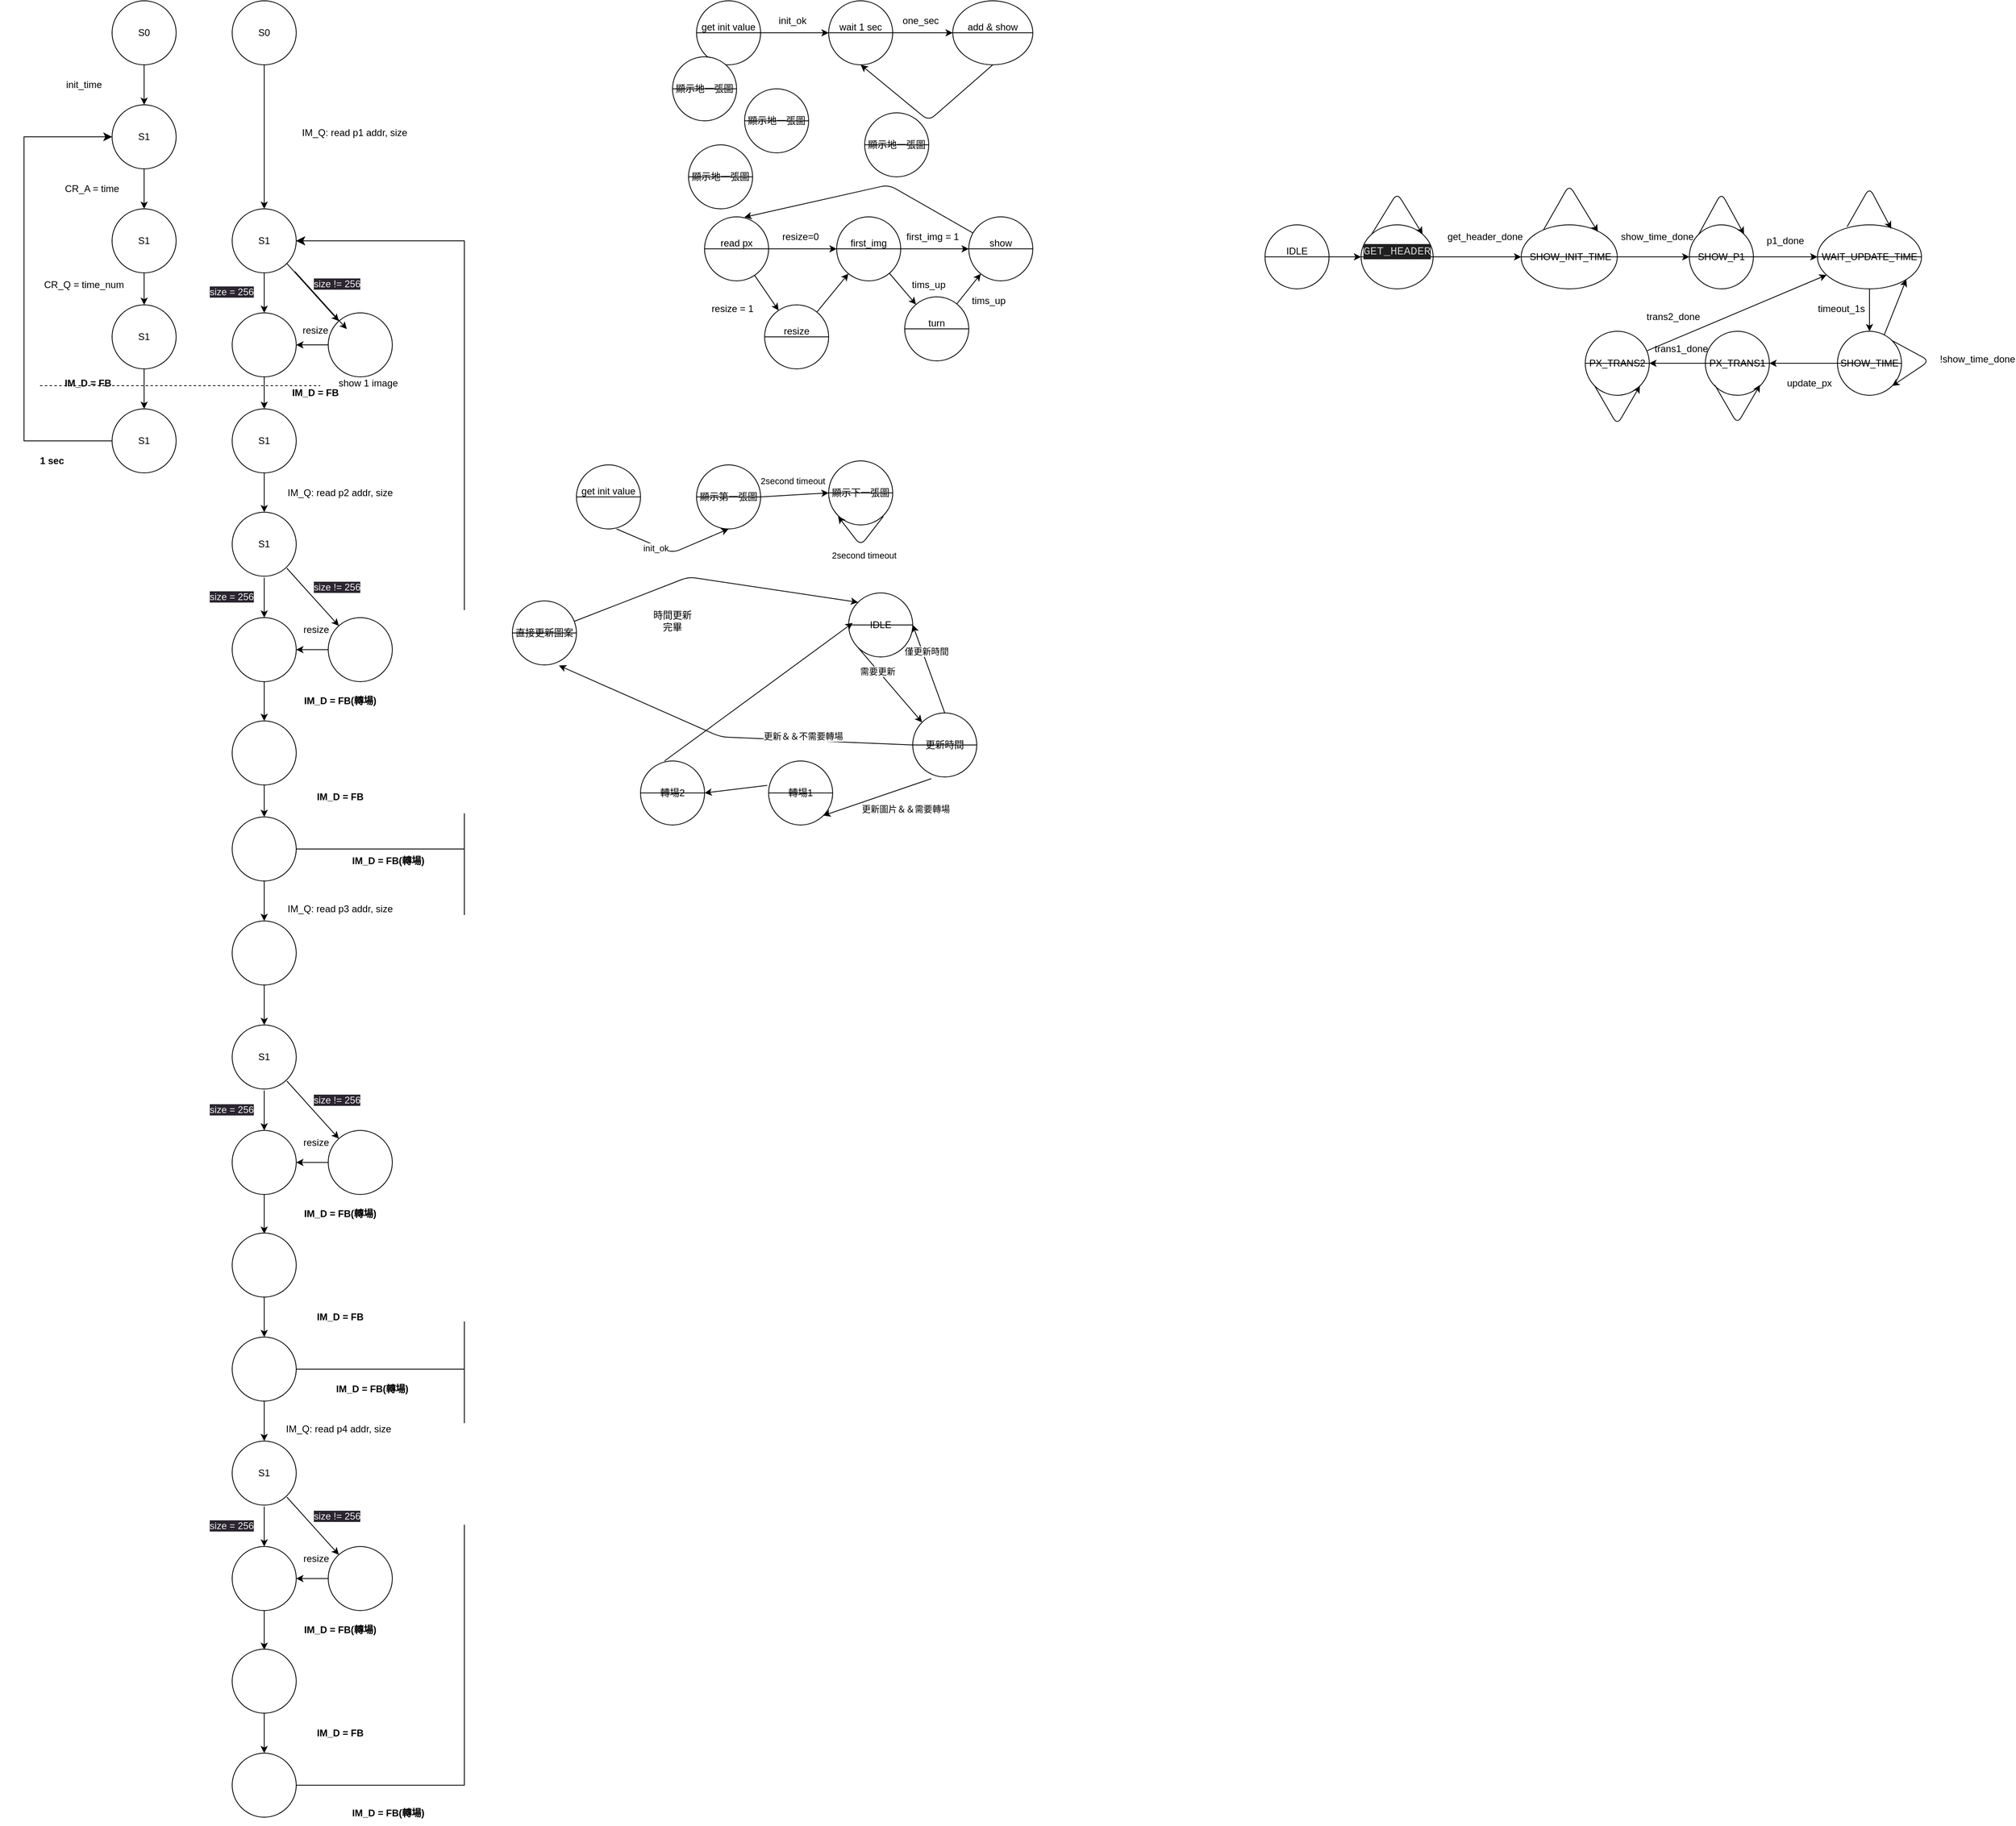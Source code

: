 <mxfile>
    <diagram id="hnw1SlXqg3iLBMmCQ3Hd" name="Page-1">
        <mxGraphModel dx="723" dy="571" grid="1" gridSize="10" guides="1" tooltips="1" connect="1" arrows="1" fold="1" page="1" pageScale="1" pageWidth="850" pageHeight="1100" math="0" shadow="0">
            <root>
                <mxCell id="0"/>
                <mxCell id="1" parent="0"/>
                <mxCell id="4" style="edgeStyle=none;html=1;exitX=0.5;exitY=1;exitDx=0;exitDy=0;" parent="1" source="2" target="3" edge="1">
                    <mxGeometry relative="1" as="geometry"/>
                </mxCell>
                <mxCell id="13" style="edgeStyle=none;html=1;exitX=0.5;exitY=1;exitDx=0;exitDy=0;" parent="1" source="192" target="12" edge="1">
                    <mxGeometry relative="1" as="geometry">
                        <mxPoint x="570" y="220" as="sourcePoint"/>
                    </mxGeometry>
                </mxCell>
                <mxCell id="190" value="" style="edgeStyle=none;html=1;" parent="1" source="2" edge="1">
                    <mxGeometry relative="1" as="geometry">
                        <mxPoint x="420.0" y="280" as="targetPoint"/>
                    </mxGeometry>
                </mxCell>
                <mxCell id="2" value="S0" style="ellipse;whiteSpace=wrap;html=1;aspect=fixed;" parent="1" vertex="1">
                    <mxGeometry x="380" y="120" width="80" height="80" as="geometry"/>
                </mxCell>
                <mxCell id="3" value="S1" style="ellipse;whiteSpace=wrap;html=1;aspect=fixed;" parent="1" vertex="1">
                    <mxGeometry x="380" y="250" width="80" height="80" as="geometry"/>
                </mxCell>
                <mxCell id="5" value="init_time" style="text;html=1;strokeColor=none;fillColor=none;align=center;verticalAlign=middle;whiteSpace=wrap;rounded=0;" parent="1" vertex="1">
                    <mxGeometry x="295" y="210" width="100" height="30" as="geometry"/>
                </mxCell>
                <mxCell id="6" style="edgeStyle=none;html=1;" parent="1" edge="1">
                    <mxGeometry relative="1" as="geometry">
                        <mxPoint x="420" y="330" as="sourcePoint"/>
                        <mxPoint x="420" y="380" as="targetPoint"/>
                    </mxGeometry>
                </mxCell>
                <mxCell id="7" value="CR_A = time" style="text;html=1;strokeColor=none;fillColor=none;align=center;verticalAlign=middle;whiteSpace=wrap;rounded=0;" parent="1" vertex="1">
                    <mxGeometry x="290" y="340" width="130" height="30" as="geometry"/>
                </mxCell>
                <mxCell id="10" style="edgeStyle=none;html=1;" parent="1" source="8" target="9" edge="1">
                    <mxGeometry relative="1" as="geometry"/>
                </mxCell>
                <mxCell id="8" value="S1" style="ellipse;whiteSpace=wrap;html=1;aspect=fixed;" parent="1" vertex="1">
                    <mxGeometry x="380" y="380" width="80" height="80" as="geometry"/>
                </mxCell>
                <mxCell id="217" value="" style="edgeStyle=none;html=1;" parent="1" source="9" target="215" edge="1">
                    <mxGeometry relative="1" as="geometry"/>
                </mxCell>
                <mxCell id="9" value="S1" style="ellipse;whiteSpace=wrap;html=1;aspect=fixed;" parent="1" vertex="1">
                    <mxGeometry x="380" y="500" width="80" height="80" as="geometry"/>
                </mxCell>
                <mxCell id="11" value="CR_Q = time_num" style="text;html=1;strokeColor=none;fillColor=none;align=center;verticalAlign=middle;whiteSpace=wrap;rounded=0;" parent="1" vertex="1">
                    <mxGeometry x="280" y="460" width="130" height="30" as="geometry"/>
                </mxCell>
                <mxCell id="15" style="edgeStyle=none;html=1;entryX=0.5;entryY=0;entryDx=0;entryDy=0;" parent="1" source="12" target="14" edge="1">
                    <mxGeometry relative="1" as="geometry"/>
                </mxCell>
                <mxCell id="27" style="edgeStyle=none;html=1;exitX=1;exitY=1;exitDx=0;exitDy=0;" parent="1" source="12" target="20" edge="1">
                    <mxGeometry relative="1" as="geometry"/>
                </mxCell>
                <mxCell id="12" value="S1" style="ellipse;whiteSpace=wrap;html=1;aspect=fixed;" parent="1" vertex="1">
                    <mxGeometry x="530" y="380" width="80" height="80" as="geometry"/>
                </mxCell>
                <mxCell id="77" value="" style="edgeStyle=none;html=1;" parent="1" source="14" target="75" edge="1">
                    <mxGeometry relative="1" as="geometry"/>
                </mxCell>
                <mxCell id="14" value="" style="ellipse;whiteSpace=wrap;html=1;aspect=fixed;" parent="1" vertex="1">
                    <mxGeometry x="530" y="510" width="80" height="80" as="geometry"/>
                </mxCell>
                <mxCell id="16" value="IM_Q: read p1 addr, size" style="text;html=1;strokeColor=none;fillColor=none;align=center;verticalAlign=middle;whiteSpace=wrap;rounded=0;" parent="1" vertex="1">
                    <mxGeometry x="608" y="270" width="150" height="30" as="geometry"/>
                </mxCell>
                <mxCell id="30" style="edgeStyle=none;html=1;exitX=0;exitY=0.5;exitDx=0;exitDy=0;entryX=1;entryY=0.5;entryDx=0;entryDy=0;" parent="1" source="20" target="14" edge="1">
                    <mxGeometry relative="1" as="geometry"/>
                </mxCell>
                <mxCell id="20" value="" style="ellipse;whiteSpace=wrap;html=1;aspect=fixed;" parent="1" vertex="1">
                    <mxGeometry x="650" y="510" width="80" height="80" as="geometry"/>
                </mxCell>
                <mxCell id="26" value="&lt;span style=&quot;color: rgb(240, 240, 240); font-family: Helvetica; font-size: 12px; font-style: normal; font-variant-ligatures: normal; font-variant-caps: normal; font-weight: 400; letter-spacing: normal; orphans: 2; text-align: center; text-indent: 0px; text-transform: none; widows: 2; word-spacing: 0px; -webkit-text-stroke-width: 0px; background-color: rgb(42, 37, 47); text-decoration-thickness: initial; text-decoration-style: initial; text-decoration-color: initial; float: none; display: inline !important;&quot;&gt;size = 256&lt;/span&gt;" style="text;whiteSpace=wrap;html=1;fillColor=none;" parent="1" vertex="1">
                    <mxGeometry x="500" y="470" width="60" height="30" as="geometry"/>
                </mxCell>
                <mxCell id="28" value="&lt;span style=&quot;color: rgb(240, 240, 240); font-family: Helvetica; font-size: 12px; font-style: normal; font-variant-ligatures: normal; font-variant-caps: normal; font-weight: 400; letter-spacing: normal; orphans: 2; text-align: center; text-indent: 0px; text-transform: none; widows: 2; word-spacing: 0px; -webkit-text-stroke-width: 0px; background-color: rgb(42, 37, 47); text-decoration-thickness: initial; text-decoration-style: initial; text-decoration-color: initial; float: none; display: inline !important;&quot;&gt;size != 256&lt;/span&gt;" style="text;whiteSpace=wrap;html=1;fillColor=none;" parent="1" vertex="1">
                    <mxGeometry x="630" y="460" width="70" height="30" as="geometry"/>
                </mxCell>
                <mxCell id="38" value="" style="endArrow=none;dashed=1;html=1;" parent="1" edge="1">
                    <mxGeometry width="50" height="50" relative="1" as="geometry">
                        <mxPoint x="290" y="601" as="sourcePoint"/>
                        <mxPoint x="640" y="601" as="targetPoint"/>
                    </mxGeometry>
                </mxCell>
                <mxCell id="39" value="show 1 image" style="text;html=1;strokeColor=none;fillColor=none;align=center;verticalAlign=middle;whiteSpace=wrap;rounded=0;" parent="1" vertex="1">
                    <mxGeometry x="610" y="583" width="180" height="30" as="geometry"/>
                </mxCell>
                <mxCell id="44" value="IM_D = FB" style="text;html=1;strokeColor=none;fillColor=none;align=center;verticalAlign=middle;whiteSpace=wrap;rounded=0;fontStyle=1" parent="1" vertex="1">
                    <mxGeometry x="569" y="590" width="130" height="40" as="geometry"/>
                </mxCell>
                <mxCell id="45" value="IM_D = FB" style="text;html=1;strokeColor=none;fillColor=none;align=center;verticalAlign=middle;whiteSpace=wrap;rounded=0;fontStyle=1" parent="1" vertex="1">
                    <mxGeometry x="285" y="583" width="130" height="30" as="geometry"/>
                </mxCell>
                <mxCell id="63" value="S1" style="ellipse;whiteSpace=wrap;html=1;aspect=fixed;" parent="1" vertex="1">
                    <mxGeometry x="530" y="759.14" width="80" height="80" as="geometry"/>
                </mxCell>
                <mxCell id="64" value="IM_Q: read p2 addr, size" style="text;html=1;strokeColor=none;fillColor=none;align=center;verticalAlign=middle;whiteSpace=wrap;rounded=0;" parent="1" vertex="1">
                    <mxGeometry x="590" y="720" width="150" height="30" as="geometry"/>
                </mxCell>
                <mxCell id="65" style="edgeStyle=none;html=1;entryX=0.5;entryY=0;entryDx=0;entryDy=0;" parent="1" target="67" edge="1">
                    <mxGeometry relative="1" as="geometry">
                        <mxPoint x="570.0" y="840.86" as="sourcePoint"/>
                    </mxGeometry>
                </mxCell>
                <mxCell id="66" style="edgeStyle=none;html=1;exitX=1;exitY=1;exitDx=0;exitDy=0;" parent="1" target="69" edge="1">
                    <mxGeometry relative="1" as="geometry">
                        <mxPoint x="598.284" y="829.144" as="sourcePoint"/>
                    </mxGeometry>
                </mxCell>
                <mxCell id="80" value="" style="edgeStyle=none;html=1;" parent="1" source="67" target="78" edge="1">
                    <mxGeometry relative="1" as="geometry"/>
                </mxCell>
                <mxCell id="67" value="" style="ellipse;whiteSpace=wrap;html=1;aspect=fixed;" parent="1" vertex="1">
                    <mxGeometry x="530" y="890.86" width="80" height="80" as="geometry"/>
                </mxCell>
                <mxCell id="68" style="edgeStyle=none;html=1;exitX=0;exitY=0.5;exitDx=0;exitDy=0;entryX=1;entryY=0.5;entryDx=0;entryDy=0;" parent="1" source="69" target="67" edge="1">
                    <mxGeometry relative="1" as="geometry"/>
                </mxCell>
                <mxCell id="69" value="" style="ellipse;whiteSpace=wrap;html=1;aspect=fixed;" parent="1" vertex="1">
                    <mxGeometry x="650" y="890.86" width="80" height="80" as="geometry"/>
                </mxCell>
                <mxCell id="70" value="resize" style="text;html=1;strokeColor=none;fillColor=none;align=center;verticalAlign=middle;whiteSpace=wrap;rounded=0;" parent="1" vertex="1">
                    <mxGeometry x="600" y="890.86" width="70" height="30" as="geometry"/>
                </mxCell>
                <mxCell id="71" value="&lt;span style=&quot;color: rgb(240, 240, 240); font-family: Helvetica; font-size: 12px; font-style: normal; font-variant-ligatures: normal; font-variant-caps: normal; font-weight: 400; letter-spacing: normal; orphans: 2; text-align: center; text-indent: 0px; text-transform: none; widows: 2; word-spacing: 0px; -webkit-text-stroke-width: 0px; background-color: rgb(42, 37, 47); text-decoration-thickness: initial; text-decoration-style: initial; text-decoration-color: initial; float: none; display: inline !important;&quot;&gt;size = 256&lt;/span&gt;" style="text;whiteSpace=wrap;html=1;fillColor=none;" parent="1" vertex="1">
                    <mxGeometry x="500" y="850.86" width="60" height="30" as="geometry"/>
                </mxCell>
                <mxCell id="72" value="&lt;span style=&quot;color: rgb(240, 240, 240); font-family: Helvetica; font-size: 12px; font-style: normal; font-variant-ligatures: normal; font-variant-caps: normal; font-weight: 400; letter-spacing: normal; orphans: 2; text-align: center; text-indent: 0px; text-transform: none; widows: 2; word-spacing: 0px; -webkit-text-stroke-width: 0px; background-color: rgb(42, 37, 47); text-decoration-thickness: initial; text-decoration-style: initial; text-decoration-color: initial; float: none; display: inline !important;&quot;&gt;size != 256&lt;/span&gt;" style="text;whiteSpace=wrap;html=1;fillColor=none;" parent="1" vertex="1">
                    <mxGeometry x="630" y="839.14" width="70" height="30" as="geometry"/>
                </mxCell>
                <mxCell id="76" value="" style="edgeStyle=none;html=1;" parent="1" source="75" target="63" edge="1">
                    <mxGeometry relative="1" as="geometry"/>
                </mxCell>
                <mxCell id="75" value="S1" style="ellipse;whiteSpace=wrap;html=1;aspect=fixed;" parent="1" vertex="1">
                    <mxGeometry x="530" y="630" width="80" height="80" as="geometry"/>
                </mxCell>
                <mxCell id="82" value="" style="edgeStyle=none;html=1;" parent="1" source="78" target="79" edge="1">
                    <mxGeometry relative="1" as="geometry"/>
                </mxCell>
                <mxCell id="78" value="" style="ellipse;whiteSpace=wrap;html=1;aspect=fixed;" parent="1" vertex="1">
                    <mxGeometry x="530" y="1020" width="80" height="80" as="geometry"/>
                </mxCell>
                <mxCell id="92" value="" style="edgeStyle=none;html=1;entryX=0.5;entryY=0;entryDx=0;entryDy=0;" parent="1" source="79" target="90" edge="1">
                    <mxGeometry relative="1" as="geometry"/>
                </mxCell>
                <mxCell id="79" value="" style="ellipse;whiteSpace=wrap;html=1;aspect=fixed;direction=south;" parent="1" vertex="1">
                    <mxGeometry x="530" y="1140" width="80" height="80" as="geometry"/>
                </mxCell>
                <mxCell id="81" value="&lt;span style=&quot;font-weight: 700;&quot;&gt;IM_D = FB(轉場)&lt;/span&gt;" style="text;html=1;strokeColor=none;fillColor=none;align=center;verticalAlign=middle;whiteSpace=wrap;rounded=0;" parent="1" vertex="1">
                    <mxGeometry x="590" y="980" width="150" height="30" as="geometry"/>
                </mxCell>
                <mxCell id="83" value="&lt;span style=&quot;font-weight: 700;&quot;&gt;IM_D = FB&lt;/span&gt;" style="text;html=1;strokeColor=none;fillColor=none;align=center;verticalAlign=middle;whiteSpace=wrap;rounded=0;" parent="1" vertex="1">
                    <mxGeometry x="590" y="1100" width="150" height="30" as="geometry"/>
                </mxCell>
                <mxCell id="88" value="" style="edgeStyle=elbowEdgeStyle;elbow=horizontal;endArrow=classic;html=1;curved=0;rounded=0;endSize=8;startSize=8;entryX=1;entryY=0.5;entryDx=0;entryDy=0;" parent="1" target="12" edge="1">
                    <mxGeometry width="50" height="50" relative="1" as="geometry">
                        <mxPoint x="610" y="1180" as="sourcePoint"/>
                        <mxPoint x="660" y="1130" as="targetPoint"/>
                        <Array as="points">
                            <mxPoint x="820" y="1160"/>
                        </Array>
                    </mxGeometry>
                </mxCell>
                <mxCell id="116" value="" style="edgeStyle=none;html=1;" parent="1" source="90" target="105" edge="1">
                    <mxGeometry relative="1" as="geometry"/>
                </mxCell>
                <mxCell id="90" value="" style="ellipse;whiteSpace=wrap;html=1;aspect=fixed;" parent="1" vertex="1">
                    <mxGeometry x="530" y="1270" width="80" height="80" as="geometry"/>
                </mxCell>
                <mxCell id="91" value="IM_Q: read p3 addr, size" style="text;html=1;strokeColor=none;fillColor=none;align=center;verticalAlign=middle;whiteSpace=wrap;rounded=0;" parent="1" vertex="1">
                    <mxGeometry x="590" y="1240" width="150" height="30" as="geometry"/>
                </mxCell>
                <mxCell id="94" style="edgeStyle=none;html=1;exitX=1;exitY=1;exitDx=0;exitDy=0;" parent="1" edge="1">
                    <mxGeometry relative="1" as="geometry">
                        <mxPoint x="608.284" y="458.284" as="sourcePoint"/>
                        <mxPoint x="673.215" y="530.292" as="targetPoint"/>
                    </mxGeometry>
                </mxCell>
                <mxCell id="96" style="edgeStyle=none;html=1;exitX=0;exitY=0.5;exitDx=0;exitDy=0;entryX=1;entryY=0.5;entryDx=0;entryDy=0;" parent="1" edge="1">
                    <mxGeometry relative="1" as="geometry">
                        <mxPoint x="620.0" y="430" as="targetPoint"/>
                    </mxGeometry>
                </mxCell>
                <mxCell id="98" value="resize" style="text;html=1;strokeColor=none;fillColor=none;align=center;verticalAlign=middle;whiteSpace=wrap;rounded=0;" parent="1" vertex="1">
                    <mxGeometry x="599" y="517" width="70" height="30" as="geometry"/>
                </mxCell>
                <mxCell id="105" value="S1" style="ellipse;whiteSpace=wrap;html=1;aspect=fixed;" parent="1" vertex="1">
                    <mxGeometry x="530" y="1400" width="80" height="80" as="geometry"/>
                </mxCell>
                <mxCell id="106" style="edgeStyle=none;html=1;entryX=0.5;entryY=0;entryDx=0;entryDy=0;" parent="1" target="109" edge="1">
                    <mxGeometry relative="1" as="geometry">
                        <mxPoint x="570.0" y="1481.72" as="sourcePoint"/>
                    </mxGeometry>
                </mxCell>
                <mxCell id="107" style="edgeStyle=none;html=1;exitX=1;exitY=1;exitDx=0;exitDy=0;" parent="1" target="111" edge="1">
                    <mxGeometry relative="1" as="geometry">
                        <mxPoint x="598.284" y="1470.004" as="sourcePoint"/>
                    </mxGeometry>
                </mxCell>
                <mxCell id="108" value="" style="edgeStyle=none;html=1;" parent="1" source="109" edge="1">
                    <mxGeometry relative="1" as="geometry">
                        <mxPoint x="570.0" y="1660.86" as="targetPoint"/>
                    </mxGeometry>
                </mxCell>
                <mxCell id="109" value="" style="ellipse;whiteSpace=wrap;html=1;aspect=fixed;" parent="1" vertex="1">
                    <mxGeometry x="530" y="1531.72" width="80" height="80" as="geometry"/>
                </mxCell>
                <mxCell id="110" style="edgeStyle=none;html=1;exitX=0;exitY=0.5;exitDx=0;exitDy=0;entryX=1;entryY=0.5;entryDx=0;entryDy=0;" parent="1" source="111" target="109" edge="1">
                    <mxGeometry relative="1" as="geometry"/>
                </mxCell>
                <mxCell id="111" value="" style="ellipse;whiteSpace=wrap;html=1;aspect=fixed;" parent="1" vertex="1">
                    <mxGeometry x="650" y="1531.72" width="80" height="80" as="geometry"/>
                </mxCell>
                <mxCell id="112" value="resize" style="text;html=1;strokeColor=none;fillColor=none;align=center;verticalAlign=middle;whiteSpace=wrap;rounded=0;" parent="1" vertex="1">
                    <mxGeometry x="600" y="1531.72" width="70" height="30" as="geometry"/>
                </mxCell>
                <mxCell id="113" value="&lt;span style=&quot;color: rgb(240, 240, 240); font-family: Helvetica; font-size: 12px; font-style: normal; font-variant-ligatures: normal; font-variant-caps: normal; font-weight: 400; letter-spacing: normal; orphans: 2; text-align: center; text-indent: 0px; text-transform: none; widows: 2; word-spacing: 0px; -webkit-text-stroke-width: 0px; background-color: rgb(42, 37, 47); text-decoration-thickness: initial; text-decoration-style: initial; text-decoration-color: initial; float: none; display: inline !important;&quot;&gt;size = 256&lt;/span&gt;" style="text;whiteSpace=wrap;html=1;fillColor=none;" parent="1" vertex="1">
                    <mxGeometry x="500" y="1491.72" width="60" height="30" as="geometry"/>
                </mxCell>
                <mxCell id="114" value="&lt;span style=&quot;color: rgb(240, 240, 240); font-family: Helvetica; font-size: 12px; font-style: normal; font-variant-ligatures: normal; font-variant-caps: normal; font-weight: 400; letter-spacing: normal; orphans: 2; text-align: center; text-indent: 0px; text-transform: none; widows: 2; word-spacing: 0px; -webkit-text-stroke-width: 0px; background-color: rgb(42, 37, 47); text-decoration-thickness: initial; text-decoration-style: initial; text-decoration-color: initial; float: none; display: inline !important;&quot;&gt;size != 256&lt;/span&gt;" style="text;whiteSpace=wrap;html=1;fillColor=none;" parent="1" vertex="1">
                    <mxGeometry x="630" y="1480" width="70" height="30" as="geometry"/>
                </mxCell>
                <mxCell id="115" value="&lt;span style=&quot;font-weight: 700;&quot;&gt;IM_D = FB(轉場)&lt;/span&gt;" style="text;html=1;strokeColor=none;fillColor=none;align=center;verticalAlign=middle;whiteSpace=wrap;rounded=0;" parent="1" vertex="1">
                    <mxGeometry x="590" y="1620.86" width="150" height="30" as="geometry"/>
                </mxCell>
                <mxCell id="120" value="" style="edgeStyle=none;html=1;" parent="1" source="117" target="118" edge="1">
                    <mxGeometry relative="1" as="geometry"/>
                </mxCell>
                <mxCell id="117" value="" style="ellipse;whiteSpace=wrap;html=1;aspect=fixed;" parent="1" vertex="1">
                    <mxGeometry x="530" y="1660" width="80" height="80" as="geometry"/>
                </mxCell>
                <mxCell id="118" value="" style="ellipse;whiteSpace=wrap;html=1;aspect=fixed;direction=south;" parent="1" vertex="1">
                    <mxGeometry x="530" y="1790" width="80" height="80" as="geometry"/>
                </mxCell>
                <mxCell id="119" value="&lt;span style=&quot;font-weight: 700;&quot;&gt;IM_D = FB&lt;/span&gt;" style="text;html=1;strokeColor=none;fillColor=none;align=center;verticalAlign=middle;whiteSpace=wrap;rounded=0;" parent="1" vertex="1">
                    <mxGeometry x="590" y="1750" width="150" height="30" as="geometry"/>
                </mxCell>
                <mxCell id="123" value="" style="edgeStyle=elbowEdgeStyle;elbow=horizontal;endArrow=classic;html=1;curved=0;rounded=0;endSize=8;startSize=8;entryX=1;entryY=0.5;entryDx=0;entryDy=0;" parent="1" target="12" edge="1">
                    <mxGeometry width="50" height="50" relative="1" as="geometry">
                        <mxPoint x="610" y="1830" as="sourcePoint"/>
                        <mxPoint x="660" y="1780" as="targetPoint"/>
                        <Array as="points">
                            <mxPoint x="820" y="1810"/>
                        </Array>
                    </mxGeometry>
                </mxCell>
                <mxCell id="170" value="" style="edgeStyle=none;html=1;" parent="1" target="173" edge="1">
                    <mxGeometry relative="1" as="geometry">
                        <mxPoint x="570" y="1870" as="sourcePoint"/>
                    </mxGeometry>
                </mxCell>
                <mxCell id="172" value="IM_Q: read p4 addr, size" style="text;html=1;strokeColor=none;fillColor=none;align=center;verticalAlign=middle;whiteSpace=wrap;rounded=0;" parent="1" vertex="1">
                    <mxGeometry x="588" y="1890" width="150" height="30" as="geometry"/>
                </mxCell>
                <mxCell id="173" value="S1" style="ellipse;whiteSpace=wrap;html=1;aspect=fixed;" parent="1" vertex="1">
                    <mxGeometry x="530" y="1920" width="80" height="80" as="geometry"/>
                </mxCell>
                <mxCell id="174" style="edgeStyle=none;html=1;entryX=0.5;entryY=0;entryDx=0;entryDy=0;" parent="1" target="177" edge="1">
                    <mxGeometry relative="1" as="geometry">
                        <mxPoint x="570.0" y="2001.72" as="sourcePoint"/>
                    </mxGeometry>
                </mxCell>
                <mxCell id="175" style="edgeStyle=none;html=1;exitX=1;exitY=1;exitDx=0;exitDy=0;" parent="1" target="179" edge="1">
                    <mxGeometry relative="1" as="geometry">
                        <mxPoint x="598.284" y="1990.004" as="sourcePoint"/>
                    </mxGeometry>
                </mxCell>
                <mxCell id="176" value="" style="edgeStyle=none;html=1;" parent="1" source="177" edge="1">
                    <mxGeometry relative="1" as="geometry">
                        <mxPoint x="570.0" y="2180.86" as="targetPoint"/>
                    </mxGeometry>
                </mxCell>
                <mxCell id="177" value="" style="ellipse;whiteSpace=wrap;html=1;aspect=fixed;" parent="1" vertex="1">
                    <mxGeometry x="530" y="2051.72" width="80" height="80" as="geometry"/>
                </mxCell>
                <mxCell id="178" style="edgeStyle=none;html=1;exitX=0;exitY=0.5;exitDx=0;exitDy=0;entryX=1;entryY=0.5;entryDx=0;entryDy=0;" parent="1" source="179" target="177" edge="1">
                    <mxGeometry relative="1" as="geometry"/>
                </mxCell>
                <mxCell id="179" value="" style="ellipse;whiteSpace=wrap;html=1;aspect=fixed;" parent="1" vertex="1">
                    <mxGeometry x="650" y="2051.72" width="80" height="80" as="geometry"/>
                </mxCell>
                <mxCell id="180" value="resize" style="text;html=1;strokeColor=none;fillColor=none;align=center;verticalAlign=middle;whiteSpace=wrap;rounded=0;" parent="1" vertex="1">
                    <mxGeometry x="600" y="2051.72" width="70" height="30" as="geometry"/>
                </mxCell>
                <mxCell id="181" value="&lt;span style=&quot;color: rgb(240, 240, 240); font-family: Helvetica; font-size: 12px; font-style: normal; font-variant-ligatures: normal; font-variant-caps: normal; font-weight: 400; letter-spacing: normal; orphans: 2; text-align: center; text-indent: 0px; text-transform: none; widows: 2; word-spacing: 0px; -webkit-text-stroke-width: 0px; background-color: rgb(42, 37, 47); text-decoration-thickness: initial; text-decoration-style: initial; text-decoration-color: initial; float: none; display: inline !important;&quot;&gt;size = 256&lt;/span&gt;" style="text;whiteSpace=wrap;html=1;fillColor=none;" parent="1" vertex="1">
                    <mxGeometry x="500" y="2011.72" width="60" height="30" as="geometry"/>
                </mxCell>
                <mxCell id="182" value="&lt;span style=&quot;color: rgb(240, 240, 240); font-family: Helvetica; font-size: 12px; font-style: normal; font-variant-ligatures: normal; font-variant-caps: normal; font-weight: 400; letter-spacing: normal; orphans: 2; text-align: center; text-indent: 0px; text-transform: none; widows: 2; word-spacing: 0px; -webkit-text-stroke-width: 0px; background-color: rgb(42, 37, 47); text-decoration-thickness: initial; text-decoration-style: initial; text-decoration-color: initial; float: none; display: inline !important;&quot;&gt;size != 256&lt;/span&gt;" style="text;whiteSpace=wrap;html=1;fillColor=none;" parent="1" vertex="1">
                    <mxGeometry x="630" y="2000" width="70" height="30" as="geometry"/>
                </mxCell>
                <mxCell id="183" value="&lt;span style=&quot;font-weight: 700;&quot;&gt;IM_D = FB(轉場)&lt;/span&gt;" style="text;html=1;strokeColor=none;fillColor=none;align=center;verticalAlign=middle;whiteSpace=wrap;rounded=0;" parent="1" vertex="1">
                    <mxGeometry x="590" y="2140.86" width="150" height="30" as="geometry"/>
                </mxCell>
                <mxCell id="184" value="" style="edgeStyle=none;html=1;" parent="1" source="185" target="186" edge="1">
                    <mxGeometry relative="1" as="geometry"/>
                </mxCell>
                <mxCell id="185" value="" style="ellipse;whiteSpace=wrap;html=1;aspect=fixed;" parent="1" vertex="1">
                    <mxGeometry x="530" y="2180" width="80" height="80" as="geometry"/>
                </mxCell>
                <mxCell id="186" value="" style="ellipse;whiteSpace=wrap;html=1;aspect=fixed;direction=south;" parent="1" vertex="1">
                    <mxGeometry x="530" y="2310" width="80" height="80" as="geometry"/>
                </mxCell>
                <mxCell id="187" value="&lt;span style=&quot;font-weight: 700;&quot;&gt;IM_D = FB&lt;/span&gt;" style="text;html=1;strokeColor=none;fillColor=none;align=center;verticalAlign=middle;whiteSpace=wrap;rounded=0;" parent="1" vertex="1">
                    <mxGeometry x="590" y="2270" width="150" height="30" as="geometry"/>
                </mxCell>
                <mxCell id="192" value="S0" style="ellipse;whiteSpace=wrap;html=1;aspect=fixed;" parent="1" vertex="1">
                    <mxGeometry x="530" y="120" width="80" height="80" as="geometry"/>
                </mxCell>
                <mxCell id="214" value="" style="edgeStyle=elbowEdgeStyle;elbow=vertical;endArrow=classic;html=1;curved=0;rounded=0;endSize=8;startSize=8;entryX=0;entryY=0.5;entryDx=0;entryDy=0;exitX=0;exitY=0.5;exitDx=0;exitDy=0;startArrow=none;" parent="1" source="215" target="3" edge="1">
                    <mxGeometry width="50" height="50" relative="1" as="geometry">
                        <mxPoint x="120" y="600" as="sourcePoint"/>
                        <mxPoint x="330" y="330" as="targetPoint"/>
                        <Array as="points">
                            <mxPoint x="270" y="480"/>
                        </Array>
                    </mxGeometry>
                </mxCell>
                <mxCell id="215" value="S1" style="ellipse;whiteSpace=wrap;html=1;aspect=fixed;" parent="1" vertex="1">
                    <mxGeometry x="380" y="630" width="80" height="80" as="geometry"/>
                </mxCell>
                <mxCell id="218" value="1 sec" style="text;html=1;strokeColor=none;fillColor=none;align=center;verticalAlign=middle;whiteSpace=wrap;rounded=0;fontStyle=1" parent="1" vertex="1">
                    <mxGeometry x="240" y="680" width="130" height="30" as="geometry"/>
                </mxCell>
                <mxCell id="220" value="" style="edgeStyle=elbowEdgeStyle;elbow=horizontal;endArrow=classic;html=1;curved=0;rounded=0;endSize=8;startSize=8;exitX=0.5;exitY=0;exitDx=0;exitDy=0;entryX=1;entryY=0.5;entryDx=0;entryDy=0;" parent="1" source="186" target="12" edge="1">
                    <mxGeometry width="50" height="50" relative="1" as="geometry">
                        <mxPoint x="620.0" y="1840" as="sourcePoint"/>
                        <mxPoint x="620" y="420" as="targetPoint"/>
                        <Array as="points">
                            <mxPoint x="820" y="1390"/>
                        </Array>
                    </mxGeometry>
                </mxCell>
                <mxCell id="221" value="&lt;span style=&quot;font-weight: 700;&quot;&gt;IM_D = FB(轉場)&lt;/span&gt;" style="text;html=1;strokeColor=none;fillColor=none;align=center;verticalAlign=middle;whiteSpace=wrap;rounded=0;" parent="1" vertex="1">
                    <mxGeometry x="650" y="1180" width="150" height="30" as="geometry"/>
                </mxCell>
                <mxCell id="222" value="&lt;span style=&quot;font-weight: 700;&quot;&gt;IM_D = FB(轉場)&lt;/span&gt;" style="text;html=1;strokeColor=none;fillColor=none;align=center;verticalAlign=middle;whiteSpace=wrap;rounded=0;" parent="1" vertex="1">
                    <mxGeometry x="630" y="1840" width="150" height="30" as="geometry"/>
                </mxCell>
                <mxCell id="223" value="&lt;span style=&quot;font-weight: 700;&quot;&gt;IM_D = FB(轉場)&lt;/span&gt;" style="text;html=1;strokeColor=none;fillColor=none;align=center;verticalAlign=middle;whiteSpace=wrap;rounded=0;" parent="1" vertex="1">
                    <mxGeometry x="650" y="2370" width="150" height="30" as="geometry"/>
                </mxCell>
                <mxCell id="226" style="edgeStyle=none;html=1;entryX=0;entryY=0.5;entryDx=0;entryDy=0;" parent="1" source="225" target="234" edge="1">
                    <mxGeometry relative="1" as="geometry">
                        <mxPoint x="1280" y="160" as="targetPoint"/>
                    </mxGeometry>
                </mxCell>
                <mxCell id="225" value="get init value&lt;br&gt;&amp;nbsp;&amp;nbsp;&lt;br&gt;" style="shape=lineEllipse;perimeter=ellipsePerimeter;whiteSpace=wrap;html=1;backgroundOutline=1;" parent="1" vertex="1">
                    <mxGeometry x="1110" y="120" width="80" height="80" as="geometry"/>
                </mxCell>
                <mxCell id="232" value="" style="edgeStyle=none;html=1;" parent="1" edge="1">
                    <mxGeometry relative="1" as="geometry">
                        <mxPoint x="1350" y="160" as="sourcePoint"/>
                        <mxPoint x="1430.0" y="160" as="targetPoint"/>
                    </mxGeometry>
                </mxCell>
                <mxCell id="235" style="edgeStyle=none;html=1;entryX=0.5;entryY=1;entryDx=0;entryDy=0;exitX=0.5;exitY=1;exitDx=0;exitDy=0;" edge="1" parent="1" source="227" target="234">
                    <mxGeometry relative="1" as="geometry">
                        <Array as="points">
                            <mxPoint x="1400" y="270"/>
                        </Array>
                    </mxGeometry>
                </mxCell>
                <mxCell id="227" value="add &amp;amp; show&lt;br&gt;&lt;br&gt;" style="shape=lineEllipse;perimeter=ellipsePerimeter;whiteSpace=wrap;html=1;backgroundOutline=1;" parent="1" vertex="1">
                    <mxGeometry x="1430" y="120" width="100" height="80" as="geometry"/>
                </mxCell>
                <mxCell id="231" value="init_ok" style="text;html=1;strokeColor=none;fillColor=none;align=center;verticalAlign=middle;whiteSpace=wrap;rounded=0;" parent="1" vertex="1">
                    <mxGeometry x="1200" y="130" width="60" height="30" as="geometry"/>
                </mxCell>
                <mxCell id="233" value="one_sec" style="text;html=1;strokeColor=none;fillColor=none;align=center;verticalAlign=middle;whiteSpace=wrap;rounded=0;" parent="1" vertex="1">
                    <mxGeometry x="1360" y="130" width="60" height="30" as="geometry"/>
                </mxCell>
                <mxCell id="234" value="wait 1 sec&lt;br&gt;&amp;nbsp;&amp;nbsp;" style="shape=lineEllipse;perimeter=ellipsePerimeter;whiteSpace=wrap;html=1;backgroundOutline=1;" parent="1" vertex="1">
                    <mxGeometry x="1275" y="120" width="80" height="80" as="geometry"/>
                </mxCell>
                <mxCell id="281" value="" style="edgeStyle=none;html=1;" edge="1" parent="1" source="279" target="280">
                    <mxGeometry relative="1" as="geometry"/>
                </mxCell>
                <mxCell id="286" style="edgeStyle=none;html=1;" edge="1" parent="1" source="279" target="285">
                    <mxGeometry relative="1" as="geometry"/>
                </mxCell>
                <mxCell id="279" value="read px&lt;br&gt;&amp;nbsp;&amp;nbsp;" style="shape=lineEllipse;perimeter=ellipsePerimeter;whiteSpace=wrap;html=1;backgroundOutline=1;" vertex="1" parent="1">
                    <mxGeometry x="1120" y="390" width="80" height="80" as="geometry"/>
                </mxCell>
                <mxCell id="284" value="" style="edgeStyle=none;html=1;" edge="1" parent="1" source="280" target="283">
                    <mxGeometry relative="1" as="geometry"/>
                </mxCell>
                <mxCell id="295" style="edgeStyle=none;html=1;" edge="1" parent="1" source="280" target="294">
                    <mxGeometry relative="1" as="geometry"/>
                </mxCell>
                <mxCell id="280" value="first_img&lt;br&gt;&amp;nbsp;&amp;nbsp;" style="shape=lineEllipse;perimeter=ellipsePerimeter;whiteSpace=wrap;html=1;backgroundOutline=1;" vertex="1" parent="1">
                    <mxGeometry x="1285" y="390" width="80" height="80" as="geometry"/>
                </mxCell>
                <mxCell id="282" value="first_img = 1" style="text;html=1;strokeColor=none;fillColor=none;align=center;verticalAlign=middle;whiteSpace=wrap;rounded=0;" vertex="1" parent="1">
                    <mxGeometry x="1370" y="400" width="70" height="30" as="geometry"/>
                </mxCell>
                <mxCell id="292" style="edgeStyle=none;html=1;entryX=0.621;entryY=0.006;entryDx=0;entryDy=0;entryPerimeter=0;" edge="1" parent="1" source="283" target="279">
                    <mxGeometry relative="1" as="geometry">
                        <Array as="points">
                            <mxPoint x="1350" y="350"/>
                        </Array>
                    </mxGeometry>
                </mxCell>
                <mxCell id="283" value="show&lt;br&gt;&amp;nbsp;&amp;nbsp;" style="shape=lineEllipse;perimeter=ellipsePerimeter;whiteSpace=wrap;html=1;backgroundOutline=1;" vertex="1" parent="1">
                    <mxGeometry x="1450" y="390" width="80" height="80" as="geometry"/>
                </mxCell>
                <mxCell id="287" style="edgeStyle=none;html=1;" edge="1" parent="1" source="285" target="280">
                    <mxGeometry relative="1" as="geometry"/>
                </mxCell>
                <mxCell id="285" value="resize&lt;br&gt;&amp;nbsp;&amp;nbsp;" style="shape=lineEllipse;perimeter=ellipsePerimeter;whiteSpace=wrap;html=1;backgroundOutline=1;" vertex="1" parent="1">
                    <mxGeometry x="1195" y="500" width="80" height="80" as="geometry"/>
                </mxCell>
                <mxCell id="288" value="resize=0" style="text;html=1;strokeColor=none;fillColor=none;align=center;verticalAlign=middle;whiteSpace=wrap;rounded=0;" vertex="1" parent="1">
                    <mxGeometry x="1210" y="400" width="60" height="30" as="geometry"/>
                </mxCell>
                <mxCell id="289" value="resize = 1" style="text;html=1;strokeColor=none;fillColor=none;align=center;verticalAlign=middle;whiteSpace=wrap;rounded=0;" vertex="1" parent="1">
                    <mxGeometry x="1125" y="490" width="60" height="30" as="geometry"/>
                </mxCell>
                <mxCell id="297" style="edgeStyle=none;html=1;" edge="1" parent="1" source="294" target="283">
                    <mxGeometry relative="1" as="geometry"/>
                </mxCell>
                <mxCell id="294" value="turn&lt;br&gt;&amp;nbsp;&amp;nbsp;" style="shape=lineEllipse;perimeter=ellipsePerimeter;whiteSpace=wrap;html=1;backgroundOutline=1;" vertex="1" parent="1">
                    <mxGeometry x="1370" y="490" width="80" height="80" as="geometry"/>
                </mxCell>
                <mxCell id="296" value="tims_up" style="text;html=1;strokeColor=none;fillColor=none;align=center;verticalAlign=middle;whiteSpace=wrap;rounded=0;" vertex="1" parent="1">
                    <mxGeometry x="1365" y="460" width="70" height="30" as="geometry"/>
                </mxCell>
                <mxCell id="298" value="tims_up" style="text;html=1;strokeColor=none;fillColor=none;align=center;verticalAlign=middle;whiteSpace=wrap;rounded=0;" vertex="1" parent="1">
                    <mxGeometry x="1440" y="480" width="70" height="30" as="geometry"/>
                </mxCell>
                <mxCell id="299" value="顯示下一張圖" style="shape=lineEllipse;perimeter=ellipsePerimeter;whiteSpace=wrap;html=1;backgroundOutline=1;" vertex="1" parent="1">
                    <mxGeometry x="1275" y="695" width="80" height="80" as="geometry"/>
                </mxCell>
                <mxCell id="300" value="顯示地一張圖" style="shape=lineEllipse;perimeter=ellipsePerimeter;whiteSpace=wrap;html=1;backgroundOutline=1;" vertex="1" parent="1">
                    <mxGeometry x="1170" y="230" width="80" height="80" as="geometry"/>
                </mxCell>
                <mxCell id="301" value="顯示地一張圖" style="shape=lineEllipse;perimeter=ellipsePerimeter;whiteSpace=wrap;html=1;backgroundOutline=1;" vertex="1" parent="1">
                    <mxGeometry x="1080" y="190" width="80" height="80" as="geometry"/>
                </mxCell>
                <mxCell id="302" value="顯示地一張圖" style="shape=lineEllipse;perimeter=ellipsePerimeter;whiteSpace=wrap;html=1;backgroundOutline=1;" vertex="1" parent="1">
                    <mxGeometry x="1100" y="300" width="80" height="80" as="geometry"/>
                </mxCell>
                <mxCell id="303" value="顯示第一張圖&lt;br&gt;" style="shape=lineEllipse;perimeter=ellipsePerimeter;whiteSpace=wrap;html=1;backgroundOutline=1;" vertex="1" parent="1">
                    <mxGeometry x="1110" y="700" width="80" height="80" as="geometry"/>
                </mxCell>
                <mxCell id="304" value="顯示地一張圖" style="shape=lineEllipse;perimeter=ellipsePerimeter;whiteSpace=wrap;html=1;backgroundOutline=1;" vertex="1" parent="1">
                    <mxGeometry x="1320" y="260" width="80" height="80" as="geometry"/>
                </mxCell>
                <mxCell id="308" value="get init value&lt;br&gt;&amp;nbsp;&amp;nbsp;&lt;br&gt;" style="shape=lineEllipse;perimeter=ellipsePerimeter;whiteSpace=wrap;html=1;backgroundOutline=1;" vertex="1" parent="1">
                    <mxGeometry x="960" y="700" width="80" height="80" as="geometry"/>
                </mxCell>
                <mxCell id="310" value="" style="endArrow=classic;html=1;entryX=0.5;entryY=1;entryDx=0;entryDy=0;" edge="1" parent="1" target="303">
                    <mxGeometry width="50" height="50" relative="1" as="geometry">
                        <mxPoint x="1010" y="780" as="sourcePoint"/>
                        <mxPoint x="1060" y="730" as="targetPoint"/>
                        <Array as="points">
                            <mxPoint x="1080" y="810"/>
                        </Array>
                    </mxGeometry>
                </mxCell>
                <mxCell id="311" value="init_ok" style="edgeLabel;html=1;align=center;verticalAlign=middle;resizable=0;points=[];" connectable="0" vertex="1" parent="310">
                    <mxGeometry x="-0.275" y="-2" relative="1" as="geometry">
                        <mxPoint x="-1" as="offset"/>
                    </mxGeometry>
                </mxCell>
                <mxCell id="312" value="&lt;div style=&quot;text-align: start;&quot;&gt;&lt;font face=&quot;monospace&quot; color=&quot;rgba(0, 0, 0, 0)&quot;&gt;&lt;span style=&quot;font-size: 0px; background-color: rgb(251, 251, 251);&quot;&gt;asdasdasdas&lt;/span&gt;&lt;/font&gt;&lt;/div&gt;" style="endArrow=classic;html=1;exitX=1;exitY=1;exitDx=0;exitDy=0;entryX=0;entryY=1;entryDx=0;entryDy=0;" edge="1" parent="1">
                    <mxGeometry y="29" width="50" height="50" relative="1" as="geometry">
                        <mxPoint x="1343.284" y="764.284" as="sourcePoint"/>
                        <mxPoint x="1286.716" y="764.284" as="targetPoint"/>
                        <Array as="points">
                            <mxPoint x="1315" y="801"/>
                        </Array>
                        <mxPoint x="28" y="11" as="offset"/>
                    </mxGeometry>
                </mxCell>
                <mxCell id="315" value="" style="endArrow=classic;html=1;exitX=1;exitY=0.5;exitDx=0;exitDy=0;entryX=0;entryY=0.5;entryDx=0;entryDy=0;" edge="1" parent="1" source="303" target="299">
                    <mxGeometry width="50" height="50" relative="1" as="geometry">
                        <mxPoint x="1280" y="680" as="sourcePoint"/>
                        <mxPoint x="1330" y="630" as="targetPoint"/>
                    </mxGeometry>
                </mxCell>
                <mxCell id="316" value="2second timeout" style="edgeLabel;html=1;align=center;verticalAlign=middle;resizable=0;points=[];" connectable="0" vertex="1" parent="315">
                    <mxGeometry x="0.293" y="2" relative="1" as="geometry">
                        <mxPoint x="-15" y="-15" as="offset"/>
                    </mxGeometry>
                </mxCell>
                <mxCell id="320" value="2second timeout" style="edgeLabel;html=1;align=center;verticalAlign=middle;resizable=0;points=[];" connectable="0" vertex="1" parent="1">
                    <mxGeometry x="1240.501" y="729.732" as="geometry">
                        <mxPoint x="78" y="83" as="offset"/>
                    </mxGeometry>
                </mxCell>
                <mxCell id="324" value="直接更新圖案" style="shape=lineEllipse;perimeter=ellipsePerimeter;whiteSpace=wrap;html=1;backgroundOutline=1;" vertex="1" parent="1">
                    <mxGeometry x="880" y="870" width="80" height="80" as="geometry"/>
                </mxCell>
                <mxCell id="325" value="IDLE" style="shape=lineEllipse;perimeter=ellipsePerimeter;whiteSpace=wrap;html=1;backgroundOutline=1;" vertex="1" parent="1">
                    <mxGeometry x="1300" y="860" width="80" height="80" as="geometry"/>
                </mxCell>
                <mxCell id="327" value="時間更新完畢" style="text;html=1;strokeColor=none;fillColor=none;align=center;verticalAlign=middle;whiteSpace=wrap;rounded=0;" vertex="1" parent="1">
                    <mxGeometry x="1050" y="870" width="60" height="50" as="geometry"/>
                </mxCell>
                <mxCell id="331" value="" style="endArrow=classic;html=1;exitX=0;exitY=1;exitDx=0;exitDy=0;entryX=0;entryY=0;entryDx=0;entryDy=0;" edge="1" parent="1" source="325" target="346">
                    <mxGeometry width="50" height="50" relative="1" as="geometry">
                        <mxPoint x="1180" y="910" as="sourcePoint"/>
                        <mxPoint x="1170.0" y="935" as="targetPoint"/>
                    </mxGeometry>
                </mxCell>
                <mxCell id="352" value="需要更新" style="edgeLabel;html=1;align=center;verticalAlign=middle;resizable=0;points=[];" connectable="0" vertex="1" parent="331">
                    <mxGeometry x="-0.376" y="-1" relative="1" as="geometry">
                        <mxPoint as="offset"/>
                    </mxGeometry>
                </mxCell>
                <mxCell id="332" value="" style="endArrow=classic;html=1;entryX=0;entryY=0;entryDx=0;entryDy=0;" edge="1" parent="1" source="324" target="325">
                    <mxGeometry width="50" height="50" relative="1" as="geometry">
                        <mxPoint x="1180" y="910" as="sourcePoint"/>
                        <mxPoint x="1160" y="850" as="targetPoint"/>
                        <Array as="points">
                            <mxPoint x="1100" y="840"/>
                        </Array>
                    </mxGeometry>
                </mxCell>
                <mxCell id="339" value="轉場2" style="shape=lineEllipse;perimeter=ellipsePerimeter;whiteSpace=wrap;html=1;backgroundOutline=1;" vertex="1" parent="1">
                    <mxGeometry x="1040" y="1070" width="80" height="80" as="geometry"/>
                </mxCell>
                <mxCell id="340" value="轉場1" style="shape=lineEllipse;perimeter=ellipsePerimeter;whiteSpace=wrap;html=1;backgroundOutline=1;" vertex="1" parent="1">
                    <mxGeometry x="1200" y="1070" width="80" height="80" as="geometry"/>
                </mxCell>
                <mxCell id="342" value="" style="endArrow=classic;html=1;entryX=1;entryY=0.5;entryDx=0;entryDy=0;exitX=-0.022;exitY=0.381;exitDx=0;exitDy=0;exitPerimeter=0;" edge="1" parent="1" source="340" target="339">
                    <mxGeometry width="50" height="50" relative="1" as="geometry">
                        <mxPoint x="1200" y="950" as="sourcePoint"/>
                        <mxPoint x="1144" y="1109.84" as="targetPoint"/>
                    </mxGeometry>
                </mxCell>
                <mxCell id="344" value="" style="endArrow=classic;html=1;entryX=0.727;entryY=1.009;entryDx=0;entryDy=0;entryPerimeter=0;exitX=0;exitY=0.5;exitDx=0;exitDy=0;" edge="1" parent="1" source="346" target="324">
                    <mxGeometry width="50" height="50" relative="1" as="geometry">
                        <mxPoint x="1226" y="960" as="sourcePoint"/>
                        <mxPoint x="1170" y="1119.84" as="targetPoint"/>
                        <Array as="points">
                            <mxPoint x="1140" y="1040"/>
                        </Array>
                    </mxGeometry>
                </mxCell>
                <mxCell id="345" value="更新＆＆不需要轉場" style="edgeLabel;html=1;align=center;verticalAlign=middle;resizable=0;points=[];" connectable="0" vertex="1" parent="344">
                    <mxGeometry x="-0.398" y="-5" relative="1" as="geometry">
                        <mxPoint x="1" as="offset"/>
                    </mxGeometry>
                </mxCell>
                <mxCell id="346" value="更新時間" style="shape=lineEllipse;perimeter=ellipsePerimeter;whiteSpace=wrap;html=1;backgroundOutline=1;" vertex="1" parent="1">
                    <mxGeometry x="1380" y="1010" width="80" height="80" as="geometry"/>
                </mxCell>
                <mxCell id="347" value="" style="endArrow=classic;html=1;entryX=1;entryY=0.5;entryDx=0;entryDy=0;exitX=-0.022;exitY=0.381;exitDx=0;exitDy=0;exitPerimeter=0;" edge="1" parent="1" target="325">
                    <mxGeometry width="50" height="50" relative="1" as="geometry">
                        <mxPoint x="1420" y="1010" as="sourcePoint"/>
                        <mxPoint x="1503.476" y="853.284" as="targetPoint"/>
                    </mxGeometry>
                </mxCell>
                <mxCell id="348" value="僅更新時間" style="edgeLabel;html=1;align=center;verticalAlign=middle;resizable=0;points=[];" connectable="0" vertex="1" parent="347">
                    <mxGeometry x="0.376" y="-5" relative="1" as="geometry">
                        <mxPoint as="offset"/>
                    </mxGeometry>
                </mxCell>
                <mxCell id="349" value="" style="endArrow=classic;html=1;entryX=1;entryY=1;entryDx=0;entryDy=0;exitX=0.289;exitY=1.027;exitDx=0;exitDy=0;exitPerimeter=0;" edge="1" parent="1" source="346" target="340">
                    <mxGeometry width="50" height="50" relative="1" as="geometry">
                        <mxPoint x="1390" y="1160" as="sourcePoint"/>
                        <mxPoint x="1350" y="1050" as="targetPoint"/>
                    </mxGeometry>
                </mxCell>
                <mxCell id="350" value="更新圖片＆＆需要轉場" style="edgeLabel;html=1;align=center;verticalAlign=middle;resizable=0;points=[];" connectable="0" vertex="1" parent="349">
                    <mxGeometry x="0.376" y="-5" relative="1" as="geometry">
                        <mxPoint x="62" y="11" as="offset"/>
                    </mxGeometry>
                </mxCell>
                <mxCell id="351" value="" style="endArrow=classic;html=1;entryX=1;entryY=0.75;entryDx=0;entryDy=0;" edge="1" parent="1">
                    <mxGeometry width="50" height="50" relative="1" as="geometry">
                        <mxPoint x="1070" y="1070" as="sourcePoint"/>
                        <mxPoint x="1305" y="897.5" as="targetPoint"/>
                    </mxGeometry>
                </mxCell>
                <mxCell id="361" value="" style="edgeStyle=none;html=1;" edge="1" parent="1" source="353" target="354">
                    <mxGeometry relative="1" as="geometry"/>
                </mxCell>
                <mxCell id="353" value="IDLE&lt;br&gt;&amp;nbsp;&amp;nbsp;" style="shape=lineEllipse;perimeter=ellipsePerimeter;whiteSpace=wrap;html=1;backgroundOutline=1;" vertex="1" parent="1">
                    <mxGeometry x="1820" y="400" width="80" height="80" as="geometry"/>
                </mxCell>
                <mxCell id="364" value="" style="edgeStyle=none;html=1;" edge="1" parent="1" source="354" target="355">
                    <mxGeometry relative="1" as="geometry"/>
                </mxCell>
                <mxCell id="354" value="&lt;div style=&quot;color: rgb(204, 204, 204); background-color: rgb(31, 31, 31); font-family: Consolas, &amp;quot;Courier New&amp;quot;, monospace; font-size: 14px; line-height: 19px;&quot;&gt;GET_HEADER&lt;/div&gt;&amp;nbsp;&amp;nbsp;" style="shape=lineEllipse;perimeter=ellipsePerimeter;whiteSpace=wrap;html=1;backgroundOutline=1;" vertex="1" parent="1">
                    <mxGeometry x="1940" y="400" width="90" height="80" as="geometry"/>
                </mxCell>
                <mxCell id="366" value="" style="edgeStyle=none;html=1;" edge="1" parent="1" source="355" target="356">
                    <mxGeometry relative="1" as="geometry"/>
                </mxCell>
                <mxCell id="355" value="&lt;div style=&quot;color: rgb(204, 204, 204); background-color: rgb(31, 31, 31); font-family: Consolas, &amp;quot;Courier New&amp;quot;, monospace; font-size: 14px; line-height: 19px;&quot;&gt;&lt;/div&gt;&amp;nbsp;SHOW_INIT_TIME" style="shape=lineEllipse;perimeter=ellipsePerimeter;whiteSpace=wrap;html=1;backgroundOutline=1;" vertex="1" parent="1">
                    <mxGeometry x="2140" y="400" width="120" height="80" as="geometry"/>
                </mxCell>
                <mxCell id="369" value="" style="edgeStyle=none;html=1;" edge="1" parent="1" source="356" target="357">
                    <mxGeometry relative="1" as="geometry"/>
                </mxCell>
                <mxCell id="356" value="&lt;div style=&quot;color: rgb(204, 204, 204); background-color: rgb(31, 31, 31); font-family: Consolas, &amp;quot;Courier New&amp;quot;, monospace; font-size: 14px; line-height: 19px;&quot;&gt;&lt;/div&gt;SHOW_P1" style="shape=lineEllipse;perimeter=ellipsePerimeter;whiteSpace=wrap;html=1;backgroundOutline=1;" vertex="1" parent="1">
                    <mxGeometry x="2350" y="400" width="80" height="80" as="geometry"/>
                </mxCell>
                <mxCell id="374" value="" style="edgeStyle=none;html=1;" edge="1" parent="1" source="357" target="358">
                    <mxGeometry relative="1" as="geometry"/>
                </mxCell>
                <mxCell id="357" value="&lt;div style=&quot;color: rgb(204, 204, 204); background-color: rgb(31, 31, 31); font-family: Consolas, &amp;quot;Courier New&amp;quot;, monospace; font-size: 14px; line-height: 19px;&quot;&gt;&lt;/div&gt;WAIT_UPDATE_TIME" style="shape=lineEllipse;perimeter=ellipsePerimeter;whiteSpace=wrap;html=1;backgroundOutline=1;" vertex="1" parent="1">
                    <mxGeometry x="2510" y="400" width="130" height="80" as="geometry"/>
                </mxCell>
                <mxCell id="378" value="" style="edgeStyle=none;html=1;" edge="1" parent="1" source="358" target="359">
                    <mxGeometry relative="1" as="geometry"/>
                </mxCell>
                <mxCell id="358" value="&lt;div style=&quot;color: rgb(204, 204, 204); background-color: rgb(31, 31, 31); font-family: Consolas, &amp;quot;Courier New&amp;quot;, monospace; font-size: 14px; line-height: 19px;&quot;&gt;&lt;/div&gt;SHOW_TIME" style="shape=lineEllipse;perimeter=ellipsePerimeter;whiteSpace=wrap;html=1;backgroundOutline=1;" vertex="1" parent="1">
                    <mxGeometry x="2535" y="533" width="80" height="80" as="geometry"/>
                </mxCell>
                <mxCell id="381" value="" style="edgeStyle=none;html=1;" edge="1" parent="1" source="359" target="360">
                    <mxGeometry relative="1" as="geometry"/>
                </mxCell>
                <mxCell id="359" value="&lt;div style=&quot;color: rgb(204, 204, 204); background-color: rgb(31, 31, 31); font-family: Consolas, &amp;quot;Courier New&amp;quot;, monospace; font-size: 14px; line-height: 19px;&quot;&gt;&lt;/div&gt;PX_TRANS1" style="shape=lineEllipse;perimeter=ellipsePerimeter;whiteSpace=wrap;html=1;backgroundOutline=1;" vertex="1" parent="1">
                    <mxGeometry x="2370" y="533" width="80" height="80" as="geometry"/>
                </mxCell>
                <mxCell id="383" value="" style="edgeStyle=none;html=1;" edge="1" parent="1" source="360" target="357">
                    <mxGeometry relative="1" as="geometry"/>
                </mxCell>
                <mxCell id="360" value="&lt;div style=&quot;color: rgb(204, 204, 204); background-color: rgb(31, 31, 31); font-family: Consolas, &amp;quot;Courier New&amp;quot;, monospace; font-size: 14px; line-height: 19px;&quot;&gt;&lt;/div&gt;PX_TRANS2&lt;br&gt;" style="shape=lineEllipse;perimeter=ellipsePerimeter;whiteSpace=wrap;html=1;backgroundOutline=1;" vertex="1" parent="1">
                    <mxGeometry x="2220" y="533" width="80" height="80" as="geometry"/>
                </mxCell>
                <mxCell id="362" value="get_header_done" style="text;html=1;strokeColor=none;fillColor=none;align=center;verticalAlign=middle;whiteSpace=wrap;rounded=0;" vertex="1" parent="1">
                    <mxGeometry x="2065" y="400" width="60" height="30" as="geometry"/>
                </mxCell>
                <mxCell id="365" value="" style="endArrow=classic;html=1;exitX=0;exitY=0;exitDx=0;exitDy=0;entryX=1;entryY=0;entryDx=0;entryDy=0;" edge="1" parent="1" source="354" target="354">
                    <mxGeometry width="50" height="50" relative="1" as="geometry">
                        <mxPoint x="1980" y="370" as="sourcePoint"/>
                        <mxPoint x="2030" y="320" as="targetPoint"/>
                        <Array as="points">
                            <mxPoint x="1985" y="360"/>
                        </Array>
                    </mxGeometry>
                </mxCell>
                <mxCell id="367" value="show_time_done" style="text;html=1;strokeColor=none;fillColor=none;align=center;verticalAlign=middle;whiteSpace=wrap;rounded=0;" vertex="1" parent="1">
                    <mxGeometry x="2280" y="400" width="60" height="30" as="geometry"/>
                </mxCell>
                <mxCell id="368" value="" style="endArrow=classic;html=1;exitX=0.232;exitY=0.08;exitDx=0;exitDy=0;entryX=0.798;entryY=0.11;entryDx=0;entryDy=0;exitPerimeter=0;entryPerimeter=0;" edge="1" parent="1" source="355" target="355">
                    <mxGeometry width="50" height="50" relative="1" as="geometry">
                        <mxPoint x="2168.18" y="401.716" as="sourcePoint"/>
                        <mxPoint x="2231.82" y="401.716" as="targetPoint"/>
                        <Array as="points">
                            <mxPoint x="2200" y="350"/>
                        </Array>
                    </mxGeometry>
                </mxCell>
                <mxCell id="371" value="p1_done" style="text;html=1;strokeColor=none;fillColor=none;align=center;verticalAlign=middle;whiteSpace=wrap;rounded=0;" vertex="1" parent="1">
                    <mxGeometry x="2440" y="405" width="60" height="30" as="geometry"/>
                </mxCell>
                <mxCell id="372" value="" style="endArrow=classic;html=1;exitX=0;exitY=0;exitDx=0;exitDy=0;entryX=1;entryY=0;entryDx=0;entryDy=0;" edge="1" parent="1" source="356" target="356">
                    <mxGeometry width="50" height="50" relative="1" as="geometry">
                        <mxPoint x="2362.08" y="406.4" as="sourcePoint"/>
                        <mxPoint x="2430" y="408.8" as="targetPoint"/>
                        <Array as="points">
                            <mxPoint x="2390" y="360"/>
                        </Array>
                    </mxGeometry>
                </mxCell>
                <mxCell id="373" value="timeout_1s" style="text;html=1;strokeColor=none;fillColor=none;align=center;verticalAlign=middle;whiteSpace=wrap;rounded=0;" vertex="1" parent="1">
                    <mxGeometry x="2510" y="490" width="60" height="30" as="geometry"/>
                </mxCell>
                <mxCell id="375" value="" style="endArrow=classic;html=1;entryX=0.709;entryY=0.06;entryDx=0;entryDy=0;entryPerimeter=0;exitX=0.285;exitY=0.03;exitDx=0;exitDy=0;exitPerimeter=0;" edge="1" parent="1" source="357" target="357">
                    <mxGeometry width="50" height="50" relative="1" as="geometry">
                        <mxPoint x="2547" y="405" as="sourcePoint"/>
                        <mxPoint x="2603.284" y="404.996" as="targetPoint"/>
                        <Array as="points">
                            <mxPoint x="2575" y="353.28"/>
                        </Array>
                    </mxGeometry>
                </mxCell>
                <mxCell id="376" value="" style="endArrow=classic;html=1;entryX=1;entryY=1;entryDx=0;entryDy=0;exitX=1;exitY=0;exitDx=0;exitDy=0;" edge="1" parent="1" source="358" target="358">
                    <mxGeometry width="50" height="50" relative="1" as="geometry">
                        <mxPoint x="2557.05" y="412.4" as="sourcePoint"/>
                        <mxPoint x="2612.17" y="414.8" as="targetPoint"/>
                        <Array as="points">
                            <mxPoint x="2650" y="570"/>
                        </Array>
                    </mxGeometry>
                </mxCell>
                <mxCell id="377" value="!show_time_done" style="text;html=1;strokeColor=none;fillColor=none;align=center;verticalAlign=middle;whiteSpace=wrap;rounded=0;" vertex="1" parent="1">
                    <mxGeometry x="2680" y="553" width="60" height="30" as="geometry"/>
                </mxCell>
                <mxCell id="379" value="update_px" style="text;html=1;strokeColor=none;fillColor=none;align=center;verticalAlign=middle;whiteSpace=wrap;rounded=0;" vertex="1" parent="1">
                    <mxGeometry x="2470" y="583" width="60" height="30" as="geometry"/>
                </mxCell>
                <mxCell id="380" value="" style="endArrow=classic;html=1;entryX=1;entryY=1;entryDx=0;entryDy=0;exitX=0.73;exitY=0.057;exitDx=0;exitDy=0;exitPerimeter=0;" edge="1" parent="1" source="358" target="357">
                    <mxGeometry width="50" height="50" relative="1" as="geometry">
                        <mxPoint x="2600" y="540" as="sourcePoint"/>
                        <mxPoint x="2650" y="490" as="targetPoint"/>
                    </mxGeometry>
                </mxCell>
                <mxCell id="382" value="trans1_done" style="text;html=1;strokeColor=none;fillColor=none;align=center;verticalAlign=middle;whiteSpace=wrap;rounded=0;" vertex="1" parent="1">
                    <mxGeometry x="2310" y="540" width="60" height="30" as="geometry"/>
                </mxCell>
                <mxCell id="384" value="trans2_done" style="text;html=1;strokeColor=none;fillColor=none;align=center;verticalAlign=middle;whiteSpace=wrap;rounded=0;" vertex="1" parent="1">
                    <mxGeometry x="2300" y="500" width="60" height="30" as="geometry"/>
                </mxCell>
                <mxCell id="385" value="" style="endArrow=classic;html=1;exitX=0;exitY=1;exitDx=0;exitDy=0;entryX=1;entryY=1;entryDx=0;entryDy=0;" edge="1" parent="1" source="360" target="360">
                    <mxGeometry width="50" height="50" relative="1" as="geometry">
                        <mxPoint x="2330" y="480" as="sourcePoint"/>
                        <mxPoint x="2380" y="430" as="targetPoint"/>
                        <Array as="points">
                            <mxPoint x="2260" y="650"/>
                        </Array>
                    </mxGeometry>
                </mxCell>
                <mxCell id="387" value="" style="endArrow=classic;html=1;exitX=0;exitY=1;exitDx=0;exitDy=0;entryX=1;entryY=1;entryDx=0;entryDy=0;" edge="1" parent="1">
                    <mxGeometry width="50" height="50" relative="1" as="geometry">
                        <mxPoint x="2381.716" y="600.004" as="sourcePoint"/>
                        <mxPoint x="2438.284" y="600.004" as="targetPoint"/>
                        <Array as="points">
                            <mxPoint x="2410" y="648.72"/>
                        </Array>
                    </mxGeometry>
                </mxCell>
            </root>
        </mxGraphModel>
    </diagram>
</mxfile>
